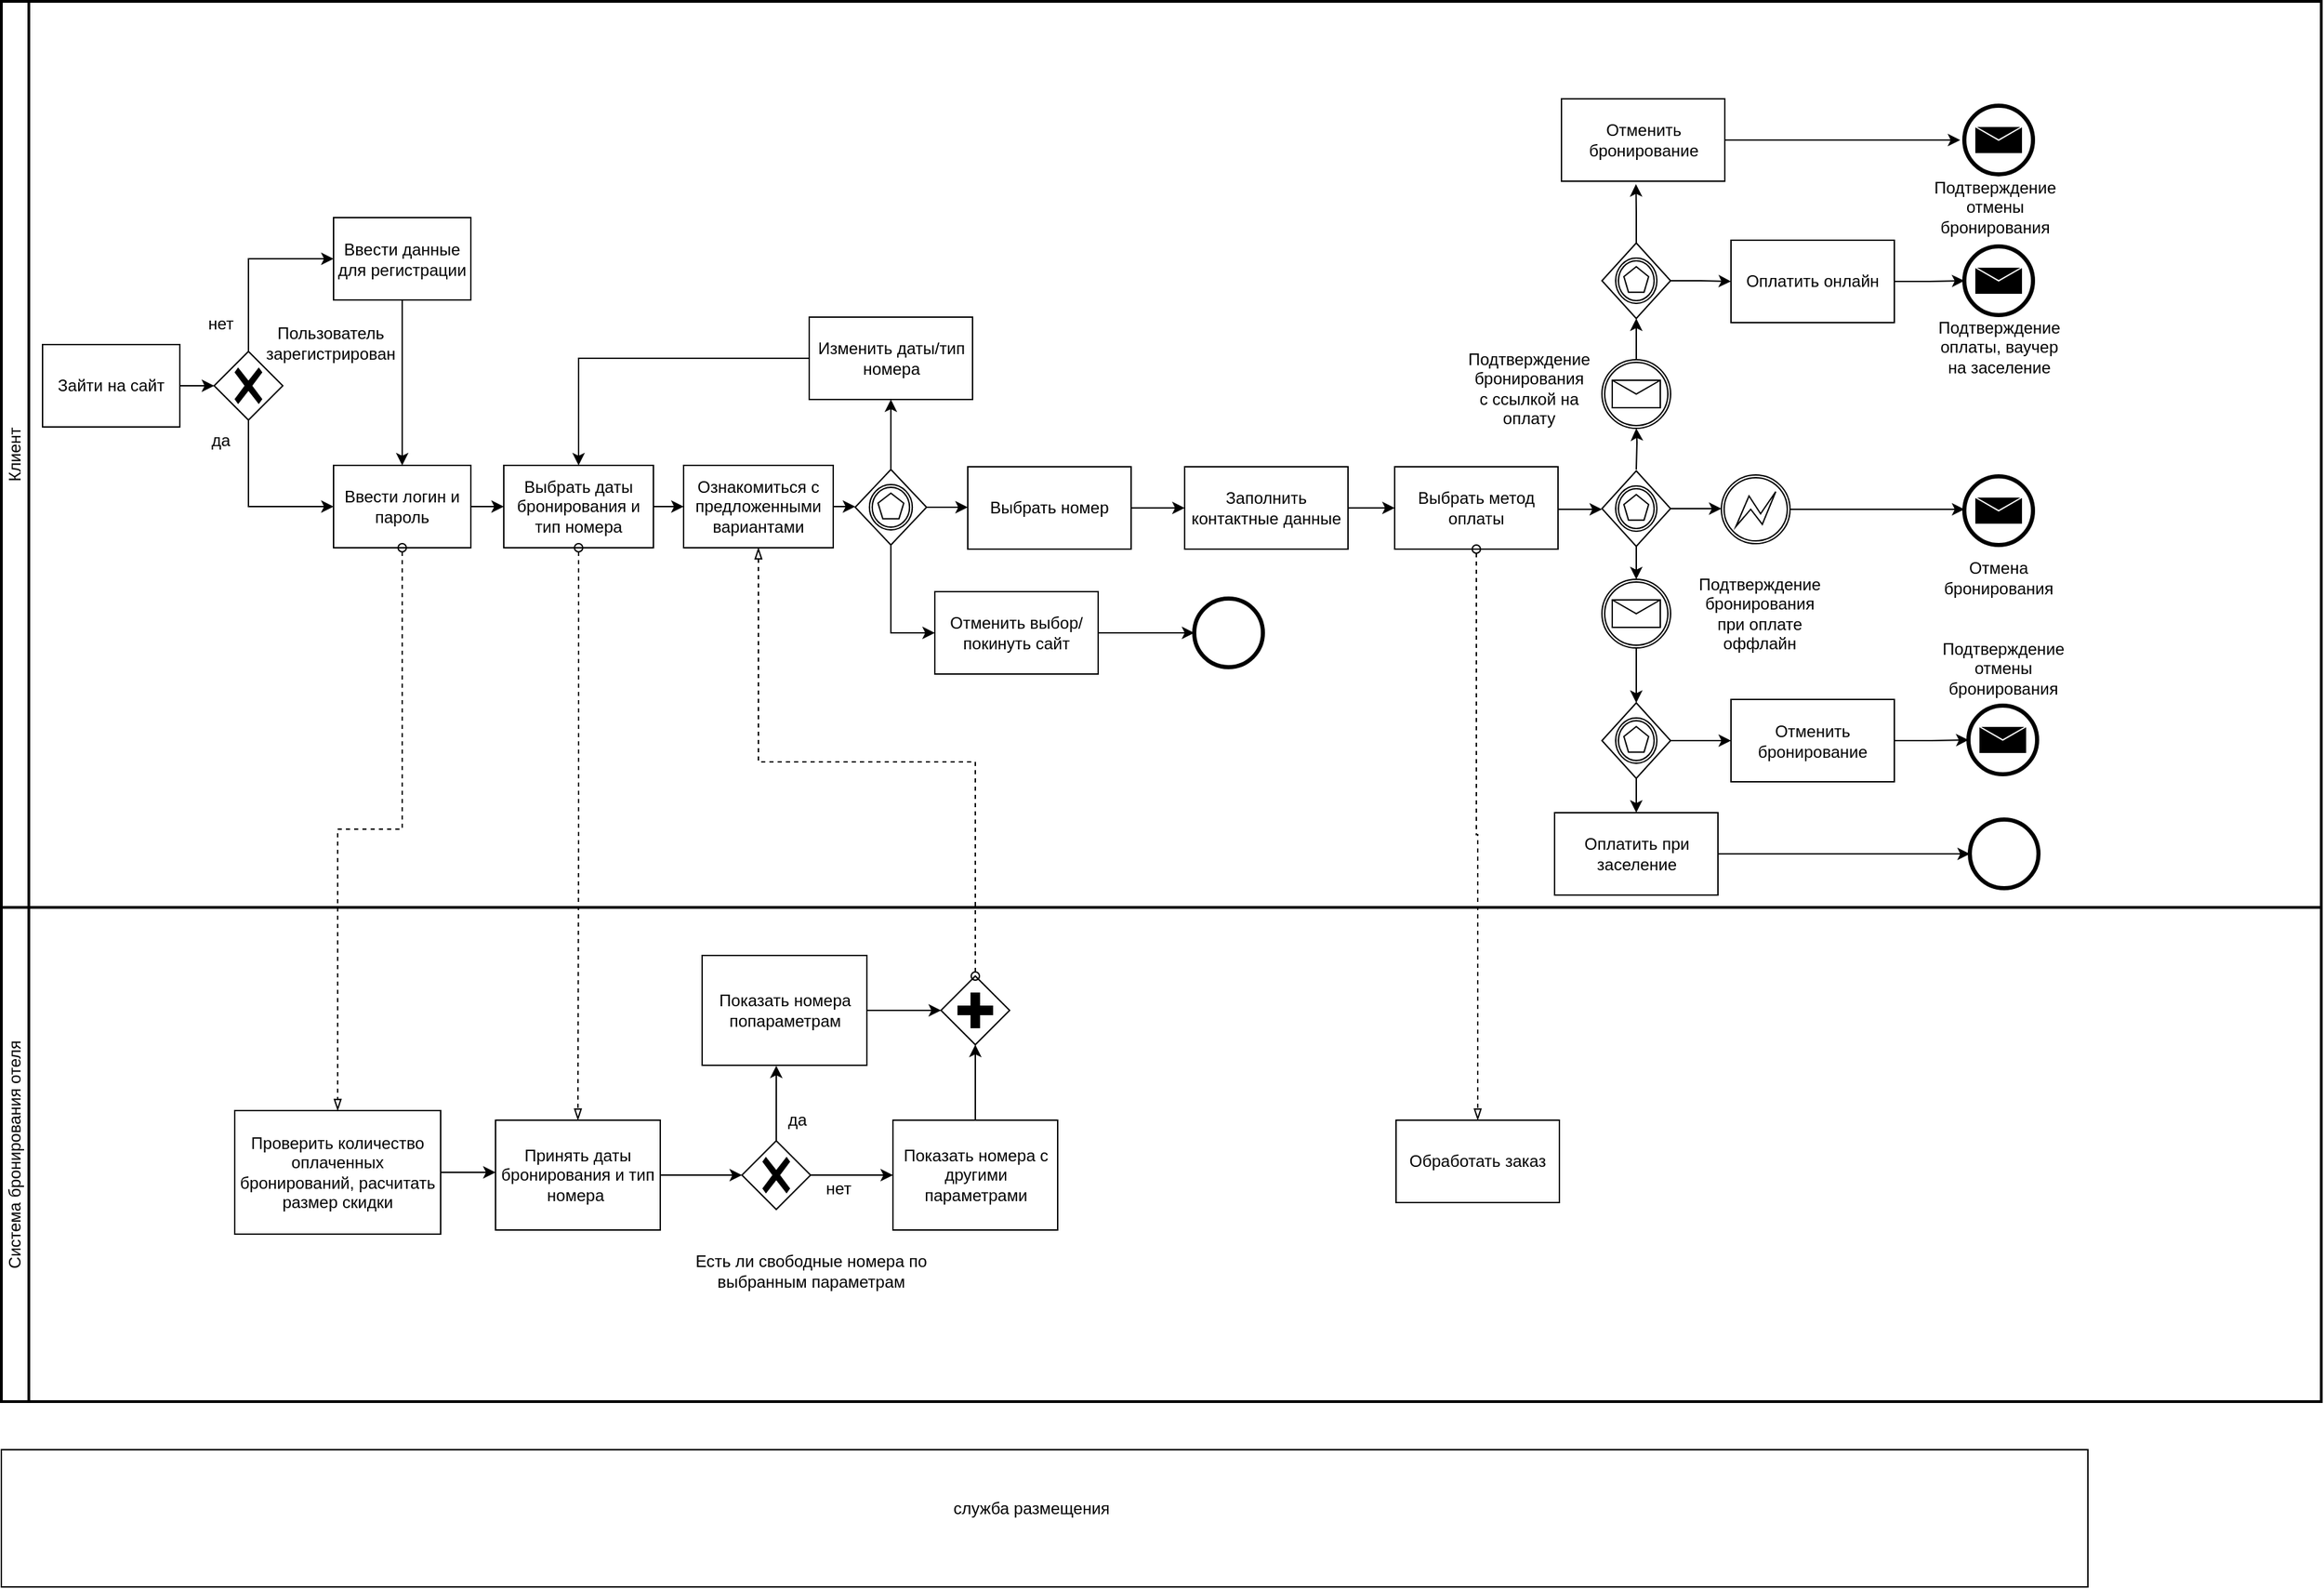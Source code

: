 <mxfile version="26.0.10">
  <diagram name="Страница — 1" id="-8I3Ju_DQWI-anv-8iCS">
    <mxGraphModel dx="2058" dy="1834" grid="1" gridSize="10" guides="1" tooltips="1" connect="1" arrows="1" fold="1" page="1" pageScale="1" pageWidth="827" pageHeight="1169" math="0" shadow="0">
      <root>
        <mxCell id="0" />
        <mxCell id="1" parent="0" />
        <mxCell id="0EsYlZYB2VsYlDsrYex--1" value="Клиент" style="swimlane;html=1;startSize=20;fontStyle=0;collapsible=0;horizontal=0;swimlaneLine=1;swimlaneFillColor=#ffffff;strokeWidth=2;whiteSpace=wrap;movable=1;resizable=1;rotatable=1;deletable=1;editable=1;locked=0;connectable=1;" parent="1" vertex="1">
          <mxGeometry x="-70" y="-75" width="1690" height="660" as="geometry" />
        </mxCell>
        <mxCell id="0EsYlZYB2VsYlDsrYex--4" value="Выбрать даты бронирования и тип номера" style="points=[[0.25,0,0],[0.5,0,0],[0.75,0,0],[1,0.25,0],[1,0.5,0],[1,0.75,0],[0.75,1,0],[0.5,1,0],[0.25,1,0],[0,0.75,0],[0,0.5,0],[0,0.25,0]];shape=mxgraph.bpmn.task2;whiteSpace=wrap;rectStyle=rounded;size=10;html=1;container=1;expand=0;collapsible=0;taskMarker=abstract;" parent="0EsYlZYB2VsYlDsrYex--1" vertex="1">
          <mxGeometry x="366" y="338" width="109" height="60" as="geometry" />
        </mxCell>
        <mxCell id="0EsYlZYB2VsYlDsrYex--5" value="Зайти на сайт" style="points=[[0.25,0,0],[0.5,0,0],[0.75,0,0],[1,0.25,0],[1,0.5,0],[1,0.75,0],[0.75,1,0],[0.5,1,0],[0.25,1,0],[0,0.75,0],[0,0.5,0],[0,0.25,0]];shape=mxgraph.bpmn.task2;whiteSpace=wrap;rectStyle=rounded;size=10;html=1;container=1;expand=0;collapsible=0;taskMarker=abstract;" parent="0EsYlZYB2VsYlDsrYex--1" vertex="1">
          <mxGeometry x="30" y="250" width="100" height="60" as="geometry" />
        </mxCell>
        <mxCell id="0EsYlZYB2VsYlDsrYex--16" style="edgeStyle=orthogonalEdgeStyle;rounded=0;orthogonalLoop=1;jettySize=auto;html=1;exitX=0.5;exitY=1;exitDx=0;exitDy=0;exitPerimeter=0;" parent="0EsYlZYB2VsYlDsrYex--1" source="0EsYlZYB2VsYlDsrYex--12" target="0EsYlZYB2VsYlDsrYex--13" edge="1">
          <mxGeometry relative="1" as="geometry" />
        </mxCell>
        <mxCell id="0EsYlZYB2VsYlDsrYex--12" value="Ввести данные для регистрации" style="points=[[0.25,0,0],[0.5,0,0],[0.75,0,0],[1,0.25,0],[1,0.5,0],[1,0.75,0],[0.75,1,0],[0.5,1,0],[0.25,1,0],[0,0.75,0],[0,0.5,0],[0,0.25,0]];shape=mxgraph.bpmn.task2;whiteSpace=wrap;rectStyle=rounded;size=10;html=1;container=1;expand=0;collapsible=0;taskMarker=abstract;" parent="0EsYlZYB2VsYlDsrYex--1" vertex="1">
          <mxGeometry x="242" y="157.5" width="100" height="60" as="geometry" />
        </mxCell>
        <mxCell id="0EsYlZYB2VsYlDsrYex--13" value="Ввести логин и пароль" style="points=[[0.25,0,0],[0.5,0,0],[0.75,0,0],[1,0.25,0],[1,0.5,0],[1,0.75,0],[0.75,1,0],[0.5,1,0],[0.25,1,0],[0,0.75,0],[0,0.5,0],[0,0.25,0]];shape=mxgraph.bpmn.task2;whiteSpace=wrap;rectStyle=rounded;size=10;html=1;container=1;expand=0;collapsible=0;taskMarker=abstract;" parent="0EsYlZYB2VsYlDsrYex--1" vertex="1">
          <mxGeometry x="242" y="338" width="100" height="60" as="geometry" />
        </mxCell>
        <mxCell id="0EsYlZYB2VsYlDsrYex--10" value="" style="points=[[0.25,0.25,0],[0.5,0,0],[0.75,0.25,0],[1,0.5,0],[0.75,0.75,0],[0.5,1,0],[0.25,0.75,0],[0,0.5,0]];shape=mxgraph.bpmn.gateway2;html=1;verticalLabelPosition=bottom;labelBackgroundColor=#ffffff;verticalAlign=top;align=center;perimeter=rhombusPerimeter;outlineConnect=0;outline=none;symbol=none;gwType=exclusive;" parent="0EsYlZYB2VsYlDsrYex--1" vertex="1">
          <mxGeometry x="155" y="255" width="50" height="50" as="geometry" />
        </mxCell>
        <mxCell id="0EsYlZYB2VsYlDsrYex--14" style="edgeStyle=orthogonalEdgeStyle;rounded=0;orthogonalLoop=1;jettySize=auto;html=1;exitX=0.5;exitY=0;exitDx=0;exitDy=0;exitPerimeter=0;entryX=0;entryY=0.5;entryDx=0;entryDy=0;entryPerimeter=0;" parent="0EsYlZYB2VsYlDsrYex--1" source="0EsYlZYB2VsYlDsrYex--10" target="0EsYlZYB2VsYlDsrYex--12" edge="1">
          <mxGeometry relative="1" as="geometry" />
        </mxCell>
        <mxCell id="0EsYlZYB2VsYlDsrYex--15" style="edgeStyle=orthogonalEdgeStyle;rounded=0;orthogonalLoop=1;jettySize=auto;html=1;exitX=0.5;exitY=1;exitDx=0;exitDy=0;exitPerimeter=0;entryX=0;entryY=0.5;entryDx=0;entryDy=0;entryPerimeter=0;" parent="0EsYlZYB2VsYlDsrYex--1" source="0EsYlZYB2VsYlDsrYex--10" target="0EsYlZYB2VsYlDsrYex--13" edge="1">
          <mxGeometry relative="1" as="geometry" />
        </mxCell>
        <mxCell id="0EsYlZYB2VsYlDsrYex--21" style="edgeStyle=orthogonalEdgeStyle;rounded=0;orthogonalLoop=1;jettySize=auto;html=1;exitX=1;exitY=0.5;exitDx=0;exitDy=0;exitPerimeter=0;entryX=0;entryY=0.5;entryDx=0;entryDy=0;entryPerimeter=0;" parent="0EsYlZYB2VsYlDsrYex--1" source="0EsYlZYB2VsYlDsrYex--5" target="0EsYlZYB2VsYlDsrYex--10" edge="1">
          <mxGeometry relative="1" as="geometry" />
        </mxCell>
        <mxCell id="0EsYlZYB2VsYlDsrYex--18" value="нет" style="text;strokeColor=none;align=center;fillColor=none;html=1;verticalAlign=middle;whiteSpace=wrap;rounded=0;" parent="0EsYlZYB2VsYlDsrYex--1" vertex="1">
          <mxGeometry x="130" y="220" width="60" height="30" as="geometry" />
        </mxCell>
        <mxCell id="0EsYlZYB2VsYlDsrYex--20" value="Пользователь зарегистрирован" style="text;strokeColor=none;align=center;fillColor=none;html=1;verticalAlign=middle;whiteSpace=wrap;rounded=0;" parent="0EsYlZYB2VsYlDsrYex--1" vertex="1">
          <mxGeometry x="210" y="234" width="60" height="30" as="geometry" />
        </mxCell>
        <mxCell id="0EsYlZYB2VsYlDsrYex--19" value="да" style="text;strokeColor=none;align=center;fillColor=none;html=1;verticalAlign=middle;whiteSpace=wrap;rounded=0;" parent="0EsYlZYB2VsYlDsrYex--1" vertex="1">
          <mxGeometry x="130" y="305" width="60" height="30" as="geometry" />
        </mxCell>
        <mxCell id="0EsYlZYB2VsYlDsrYex--26" value="Выбрать номер" style="points=[[0.25,0,0],[0.5,0,0],[0.75,0,0],[1,0.25,0],[1,0.5,0],[1,0.75,0],[0.75,1,0],[0.5,1,0],[0.25,1,0],[0,0.75,0],[0,0.5,0],[0,0.25,0]];shape=mxgraph.bpmn.task2;whiteSpace=wrap;rectStyle=rounded;size=10;html=1;container=1;expand=0;collapsible=0;taskMarker=abstract;" parent="0EsYlZYB2VsYlDsrYex--1" vertex="1">
          <mxGeometry x="704" y="339" width="119" height="60" as="geometry" />
        </mxCell>
        <mxCell id="bJJzOUb5ZiV7AwPKgK84-37" style="edgeStyle=orthogonalEdgeStyle;rounded=0;orthogonalLoop=1;jettySize=auto;html=1;exitX=1;exitY=0.5;exitDx=0;exitDy=0;exitPerimeter=0;" edge="1" parent="0EsYlZYB2VsYlDsrYex--1" source="0EsYlZYB2VsYlDsrYex--27" target="0EsYlZYB2VsYlDsrYex--34">
          <mxGeometry relative="1" as="geometry" />
        </mxCell>
        <mxCell id="0EsYlZYB2VsYlDsrYex--27" value="Заполнить контактные данные" style="points=[[0.25,0,0],[0.5,0,0],[0.75,0,0],[1,0.25,0],[1,0.5,0],[1,0.75,0],[0.75,1,0],[0.5,1,0],[0.25,1,0],[0,0.75,0],[0,0.5,0],[0,0.25,0]];shape=mxgraph.bpmn.task2;whiteSpace=wrap;rectStyle=rounded;size=10;html=1;container=1;expand=0;collapsible=0;taskMarker=abstract;" parent="0EsYlZYB2VsYlDsrYex--1" vertex="1">
          <mxGeometry x="862" y="339" width="119" height="60" as="geometry" />
        </mxCell>
        <mxCell id="bJJzOUb5ZiV7AwPKgK84-1" style="edgeStyle=orthogonalEdgeStyle;rounded=0;orthogonalLoop=1;jettySize=auto;html=1;exitX=0.5;exitY=0;exitDx=0;exitDy=0;exitPerimeter=0;" edge="1" parent="0EsYlZYB2VsYlDsrYex--1" source="0EsYlZYB2VsYlDsrYex--31">
          <mxGeometry relative="1" as="geometry">
            <mxPoint x="1191" y="231" as="targetPoint" />
          </mxGeometry>
        </mxCell>
        <mxCell id="0EsYlZYB2VsYlDsrYex--31" value="" style="points=[[0.145,0.145,0],[0.5,0,0],[0.855,0.145,0],[1,0.5,0],[0.855,0.855,0],[0.5,1,0],[0.145,0.855,0],[0,0.5,0]];shape=mxgraph.bpmn.event;html=1;verticalLabelPosition=bottom;labelBackgroundColor=#ffffff;verticalAlign=top;align=center;perimeter=ellipsePerimeter;outlineConnect=0;aspect=fixed;outline=catching;symbol=message;" parent="0EsYlZYB2VsYlDsrYex--1" vertex="1">
          <mxGeometry x="1166" y="261" width="50" height="50" as="geometry" />
        </mxCell>
        <mxCell id="0EsYlZYB2VsYlDsrYex--33" value="Подтверждение бронирования с ссылкой на оплату" style="text;strokeColor=none;align=center;fillColor=none;html=1;verticalAlign=middle;whiteSpace=wrap;rounded=0;" parent="0EsYlZYB2VsYlDsrYex--1" vertex="1">
          <mxGeometry x="1072.5" y="267" width="80" height="30" as="geometry" />
        </mxCell>
        <mxCell id="0EsYlZYB2VsYlDsrYex--34" value="Выбрать метод оплаты" style="points=[[0.25,0,0],[0.5,0,0],[0.75,0,0],[1,0.25,0],[1,0.5,0],[1,0.75,0],[0.75,1,0],[0.5,1,0],[0.25,1,0],[0,0.75,0],[0,0.5,0],[0,0.25,0]];shape=mxgraph.bpmn.task2;whiteSpace=wrap;rectStyle=rounded;size=10;html=1;container=1;expand=0;collapsible=0;taskMarker=abstract;" parent="0EsYlZYB2VsYlDsrYex--1" vertex="1">
          <mxGeometry x="1015" y="339" width="119" height="60" as="geometry" />
        </mxCell>
        <mxCell id="0EsYlZYB2VsYlDsrYex--39" value="" style="points=[[0.25,0.25,0],[0.5,0,0],[0.75,0.25,0],[1,0.5,0],[0.75,0.75,0],[0.5,1,0],[0.25,0.75,0],[0,0.5,0]];shape=mxgraph.bpmn.gateway2;html=1;verticalLabelPosition=bottom;labelBackgroundColor=#ffffff;verticalAlign=top;align=center;perimeter=rhombusPerimeter;outlineConnect=0;outline=catching;symbol=multiple;" parent="0EsYlZYB2VsYlDsrYex--1" vertex="1">
          <mxGeometry x="1166" y="342" width="50" height="55" as="geometry" />
        </mxCell>
        <mxCell id="0EsYlZYB2VsYlDsrYex--42" style="edgeStyle=orthogonalEdgeStyle;rounded=0;orthogonalLoop=1;jettySize=auto;html=1;" parent="0EsYlZYB2VsYlDsrYex--1" target="0EsYlZYB2VsYlDsrYex--31" edge="1">
          <mxGeometry relative="1" as="geometry">
            <mxPoint x="1191" y="341" as="sourcePoint" />
          </mxGeometry>
        </mxCell>
        <mxCell id="0EsYlZYB2VsYlDsrYex--43" value="Отмена бронирования" style="text;strokeColor=none;align=center;fillColor=none;html=1;verticalAlign=middle;whiteSpace=wrap;rounded=0;" parent="0EsYlZYB2VsYlDsrYex--1" vertex="1">
          <mxGeometry x="1415" y="405" width="80" height="30" as="geometry" />
        </mxCell>
        <mxCell id="bJJzOUb5ZiV7AwPKgK84-16" style="edgeStyle=orthogonalEdgeStyle;rounded=0;orthogonalLoop=1;jettySize=auto;html=1;exitX=0.5;exitY=1;exitDx=0;exitDy=0;exitPerimeter=0;" edge="1" parent="0EsYlZYB2VsYlDsrYex--1" source="0EsYlZYB2VsYlDsrYex--45">
          <mxGeometry relative="1" as="geometry">
            <mxPoint x="1191" y="511" as="targetPoint" />
          </mxGeometry>
        </mxCell>
        <mxCell id="0EsYlZYB2VsYlDsrYex--45" value="" style="points=[[0.145,0.145,0],[0.5,0,0],[0.855,0.145,0],[1,0.5,0],[0.855,0.855,0],[0.5,1,0],[0.145,0.855,0],[0,0.5,0]];shape=mxgraph.bpmn.event;html=1;verticalLabelPosition=bottom;labelBackgroundColor=#ffffff;verticalAlign=top;align=center;perimeter=ellipsePerimeter;outlineConnect=0;aspect=fixed;outline=catching;symbol=message;" parent="0EsYlZYB2VsYlDsrYex--1" vertex="1">
          <mxGeometry x="1166" y="421" width="50" height="50" as="geometry" />
        </mxCell>
        <mxCell id="0EsYlZYB2VsYlDsrYex--46" value="Подтверждение бронирования при оплате оффлайн" style="text;strokeColor=none;align=center;fillColor=none;html=1;verticalAlign=middle;whiteSpace=wrap;rounded=0;" parent="0EsYlZYB2VsYlDsrYex--1" vertex="1">
          <mxGeometry x="1241" y="431" width="80" height="30" as="geometry" />
        </mxCell>
        <mxCell id="bJJzOUb5ZiV7AwPKgK84-41" style="edgeStyle=orthogonalEdgeStyle;rounded=0;orthogonalLoop=1;jettySize=auto;html=1;exitX=1;exitY=0.5;exitDx=0;exitDy=0;exitPerimeter=0;" edge="1" parent="0EsYlZYB2VsYlDsrYex--1" source="0EsYlZYB2VsYlDsrYex--48">
          <mxGeometry relative="1" as="geometry">
            <mxPoint x="1430" y="370" as="targetPoint" />
          </mxGeometry>
        </mxCell>
        <mxCell id="0EsYlZYB2VsYlDsrYex--48" value="" style="points=[[0.145,0.145,0],[0.5,0,0],[0.855,0.145,0],[1,0.5,0],[0.855,0.855,0],[0.5,1,0],[0.145,0.855,0],[0,0.5,0]];shape=mxgraph.bpmn.event;html=1;verticalLabelPosition=bottom;labelBackgroundColor=#ffffff;verticalAlign=top;align=center;perimeter=ellipsePerimeter;outlineConnect=0;aspect=fixed;outline=boundInt;symbol=error;" parent="0EsYlZYB2VsYlDsrYex--1" vertex="1">
          <mxGeometry x="1253" y="345" width="50" height="50" as="geometry" />
        </mxCell>
        <mxCell id="bJJzOUb5ZiV7AwPKgK84-5" style="edgeStyle=orthogonalEdgeStyle;rounded=0;orthogonalLoop=1;jettySize=auto;html=1;exitX=1;exitY=0.5;exitDx=0;exitDy=0;exitPerimeter=0;entryX=0;entryY=0.5;entryDx=0;entryDy=0;entryPerimeter=0;" edge="1" parent="0EsYlZYB2VsYlDsrYex--1" source="0EsYlZYB2VsYlDsrYex--57" target="bJJzOUb5ZiV7AwPKgK84-3">
          <mxGeometry relative="1" as="geometry">
            <mxPoint x="1261.0" y="211" as="targetPoint" />
          </mxGeometry>
        </mxCell>
        <mxCell id="0EsYlZYB2VsYlDsrYex--57" value="" style="points=[[0.25,0.25,0],[0.5,0,0],[0.75,0.25,0],[1,0.5,0],[0.75,0.75,0],[0.5,1,0],[0.25,0.75,0],[0,0.5,0]];shape=mxgraph.bpmn.gateway2;html=1;verticalLabelPosition=bottom;labelBackgroundColor=#ffffff;verticalAlign=top;align=center;perimeter=rhombusPerimeter;outlineConnect=0;outline=catching;symbol=multiple;" parent="0EsYlZYB2VsYlDsrYex--1" vertex="1">
          <mxGeometry x="1166" y="176" width="50" height="55" as="geometry" />
        </mxCell>
        <mxCell id="bJJzOUb5ZiV7AwPKgK84-3" value="Оплатить онлайн" style="points=[[0.25,0,0],[0.5,0,0],[0.75,0,0],[1,0.25,0],[1,0.5,0],[1,0.75,0],[0.75,1,0],[0.5,1,0],[0.25,1,0],[0,0.75,0],[0,0.5,0],[0,0.25,0]];shape=mxgraph.bpmn.task2;whiteSpace=wrap;rectStyle=rounded;size=10;html=1;container=1;expand=0;collapsible=0;taskMarker=abstract;" vertex="1" parent="0EsYlZYB2VsYlDsrYex--1">
          <mxGeometry x="1260" y="174" width="119" height="60" as="geometry" />
        </mxCell>
        <mxCell id="bJJzOUb5ZiV7AwPKgK84-2" value="Отменить бронирование" style="points=[[0.25,0,0],[0.5,0,0],[0.75,0,0],[1,0.25,0],[1,0.5,0],[1,0.75,0],[0.75,1,0],[0.5,1,0],[0.25,1,0],[0,0.75,0],[0,0.5,0],[0,0.25,0]];shape=mxgraph.bpmn.task2;whiteSpace=wrap;rectStyle=rounded;size=10;html=1;container=1;expand=0;collapsible=0;taskMarker=abstract;" vertex="1" parent="0EsYlZYB2VsYlDsrYex--1">
          <mxGeometry x="1136.5" y="71" width="119" height="60" as="geometry" />
        </mxCell>
        <mxCell id="bJJzOUb5ZiV7AwPKgK84-4" style="edgeStyle=orthogonalEdgeStyle;rounded=0;orthogonalLoop=1;jettySize=auto;html=1;exitX=0.5;exitY=0;exitDx=0;exitDy=0;exitPerimeter=0;entryX=0.456;entryY=1.036;entryDx=0;entryDy=0;entryPerimeter=0;" edge="1" parent="0EsYlZYB2VsYlDsrYex--1" source="0EsYlZYB2VsYlDsrYex--57" target="bJJzOUb5ZiV7AwPKgK84-2">
          <mxGeometry relative="1" as="geometry" />
        </mxCell>
        <mxCell id="bJJzOUb5ZiV7AwPKgK84-9" style="edgeStyle=orthogonalEdgeStyle;rounded=0;orthogonalLoop=1;jettySize=auto;html=1;exitX=1;exitY=0.5;exitDx=0;exitDy=0;exitPerimeter=0;entryX=0;entryY=0.5;entryDx=0;entryDy=0;entryPerimeter=0;" edge="1" parent="0EsYlZYB2VsYlDsrYex--1" source="bJJzOUb5ZiV7AwPKgK84-2">
          <mxGeometry relative="1" as="geometry">
            <mxPoint x="1427" y="101" as="targetPoint" />
          </mxGeometry>
        </mxCell>
        <mxCell id="bJJzOUb5ZiV7AwPKgK84-10" style="edgeStyle=orthogonalEdgeStyle;rounded=0;orthogonalLoop=1;jettySize=auto;html=1;exitX=0.5;exitY=1;exitDx=0;exitDy=0;exitPerimeter=0;entryX=0.5;entryY=0;entryDx=0;entryDy=0;entryPerimeter=0;" edge="1" parent="0EsYlZYB2VsYlDsrYex--1" source="0EsYlZYB2VsYlDsrYex--39" target="0EsYlZYB2VsYlDsrYex--45">
          <mxGeometry relative="1" as="geometry" />
        </mxCell>
        <mxCell id="bJJzOUb5ZiV7AwPKgK84-11" value="Отменить бронирование" style="points=[[0.25,0,0],[0.5,0,0],[0.75,0,0],[1,0.25,0],[1,0.5,0],[1,0.75,0],[0.75,1,0],[0.5,1,0],[0.25,1,0],[0,0.75,0],[0,0.5,0],[0,0.25,0]];shape=mxgraph.bpmn.task2;whiteSpace=wrap;rectStyle=rounded;size=10;html=1;container=1;expand=0;collapsible=0;taskMarker=abstract;" vertex="1" parent="0EsYlZYB2VsYlDsrYex--1">
          <mxGeometry x="1260" y="508.5" width="119" height="60" as="geometry" />
        </mxCell>
        <mxCell id="bJJzOUb5ZiV7AwPKgK84-13" style="edgeStyle=orthogonalEdgeStyle;rounded=0;orthogonalLoop=1;jettySize=auto;html=1;exitX=1;exitY=0.5;exitDx=0;exitDy=0;exitPerimeter=0;entryX=0;entryY=0.5;entryDx=0;entryDy=0;entryPerimeter=0;" edge="1" parent="0EsYlZYB2VsYlDsrYex--1" source="bJJzOUb5ZiV7AwPKgK84-11" target="bJJzOUb5ZiV7AwPKgK84-79">
          <mxGeometry relative="1" as="geometry">
            <mxPoint x="1427" y="538.5" as="targetPoint" />
          </mxGeometry>
        </mxCell>
        <mxCell id="bJJzOUb5ZiV7AwPKgK84-17" style="edgeStyle=orthogonalEdgeStyle;rounded=0;orthogonalLoop=1;jettySize=auto;html=1;exitX=1;exitY=0.5;exitDx=0;exitDy=0;exitPerimeter=0;entryX=0;entryY=0.5;entryDx=0;entryDy=0;entryPerimeter=0;" edge="1" parent="0EsYlZYB2VsYlDsrYex--1" source="bJJzOUb5ZiV7AwPKgK84-15" target="bJJzOUb5ZiV7AwPKgK84-11">
          <mxGeometry relative="1" as="geometry">
            <mxPoint x="1241" y="538.8" as="targetPoint" />
          </mxGeometry>
        </mxCell>
        <mxCell id="bJJzOUb5ZiV7AwPKgK84-15" value="" style="points=[[0.25,0.25,0],[0.5,0,0],[0.75,0.25,0],[1,0.5,0],[0.75,0.75,0],[0.5,1,0],[0.25,0.75,0],[0,0.5,0]];shape=mxgraph.bpmn.gateway2;html=1;verticalLabelPosition=bottom;labelBackgroundColor=#ffffff;verticalAlign=top;align=center;perimeter=rhombusPerimeter;outlineConnect=0;outline=catching;symbol=multiple;" vertex="1" parent="0EsYlZYB2VsYlDsrYex--1">
          <mxGeometry x="1166" y="511" width="50" height="55" as="geometry" />
        </mxCell>
        <mxCell id="bJJzOUb5ZiV7AwPKgK84-21" style="edgeStyle=orthogonalEdgeStyle;rounded=0;orthogonalLoop=1;jettySize=auto;html=1;exitX=1;exitY=0.5;exitDx=0;exitDy=0;exitPerimeter=0;entryX=0;entryY=0.5;entryDx=0;entryDy=0;entryPerimeter=0;" edge="1" parent="0EsYlZYB2VsYlDsrYex--1" source="bJJzOUb5ZiV7AwPKgK84-18" target="bJJzOUb5ZiV7AwPKgK84-83">
          <mxGeometry relative="1" as="geometry">
            <mxPoint x="1433" y="625" as="targetPoint" />
          </mxGeometry>
        </mxCell>
        <mxCell id="bJJzOUb5ZiV7AwPKgK84-18" value="Оплатить при заселение" style="points=[[0.25,0,0],[0.5,0,0],[0.75,0,0],[1,0.25,0],[1,0.5,0],[1,0.75,0],[0.75,1,0],[0.5,1,0],[0.25,1,0],[0,0.75,0],[0,0.5,0],[0,0.25,0]];shape=mxgraph.bpmn.task2;whiteSpace=wrap;rectStyle=rounded;size=10;html=1;container=1;expand=0;collapsible=0;taskMarker=abstract;" vertex="1" parent="0EsYlZYB2VsYlDsrYex--1">
          <mxGeometry x="1131.5" y="591" width="119" height="60" as="geometry" />
        </mxCell>
        <mxCell id="bJJzOUb5ZiV7AwPKgK84-20" style="edgeStyle=orthogonalEdgeStyle;rounded=0;orthogonalLoop=1;jettySize=auto;html=1;exitX=0.5;exitY=1;exitDx=0;exitDy=0;exitPerimeter=0;entryX=0.5;entryY=0;entryDx=0;entryDy=0;entryPerimeter=0;" edge="1" parent="0EsYlZYB2VsYlDsrYex--1" source="bJJzOUb5ZiV7AwPKgK84-15" target="bJJzOUb5ZiV7AwPKgK84-18">
          <mxGeometry relative="1" as="geometry" />
        </mxCell>
        <mxCell id="bJJzOUb5ZiV7AwPKgK84-52" style="edgeStyle=orthogonalEdgeStyle;rounded=0;orthogonalLoop=1;jettySize=auto;html=1;exitX=1;exitY=0.5;exitDx=0;exitDy=0;exitPerimeter=0;entryX=0;entryY=0.5;entryDx=0;entryDy=0;entryPerimeter=0;" edge="1" parent="0EsYlZYB2VsYlDsrYex--1" source="bJJzOUb5ZiV7AwPKgK84-23" target="0EsYlZYB2VsYlDsrYex--26">
          <mxGeometry relative="1" as="geometry">
            <mxPoint x="700" y="369.667" as="targetPoint" />
          </mxGeometry>
        </mxCell>
        <mxCell id="bJJzOUb5ZiV7AwPKgK84-23" value="" style="points=[[0.25,0.25,0],[0.5,0,0],[0.75,0.25,0],[1,0.5,0],[0.75,0.75,0],[0.5,1,0],[0.25,0.75,0],[0,0.5,0]];shape=mxgraph.bpmn.gateway2;html=1;verticalLabelPosition=bottom;labelBackgroundColor=#ffffff;verticalAlign=top;align=center;perimeter=rhombusPerimeter;outlineConnect=0;outline=catching;symbol=multiple;" vertex="1" parent="0EsYlZYB2VsYlDsrYex--1">
          <mxGeometry x="622" y="341" width="52" height="55" as="geometry" />
        </mxCell>
        <mxCell id="bJJzOUb5ZiV7AwPKgK84-27" value="Изменить даты/тип номера" style="points=[[0.25,0,0],[0.5,0,0],[0.75,0,0],[1,0.25,0],[1,0.5,0],[1,0.75,0],[0.75,1,0],[0.5,1,0],[0.25,1,0],[0,0.75,0],[0,0.5,0],[0,0.25,0]];shape=mxgraph.bpmn.task2;whiteSpace=wrap;rectStyle=rounded;size=10;html=1;container=1;expand=0;collapsible=0;taskMarker=abstract;" vertex="1" parent="0EsYlZYB2VsYlDsrYex--1">
          <mxGeometry x="588.5" y="230" width="119" height="60" as="geometry" />
        </mxCell>
        <mxCell id="bJJzOUb5ZiV7AwPKgK84-28" style="edgeStyle=orthogonalEdgeStyle;rounded=0;orthogonalLoop=1;jettySize=auto;html=1;exitX=0.5;exitY=0;exitDx=0;exitDy=0;exitPerimeter=0;entryX=0.5;entryY=1;entryDx=0;entryDy=0;entryPerimeter=0;" edge="1" parent="0EsYlZYB2VsYlDsrYex--1" source="bJJzOUb5ZiV7AwPKgK84-23" target="bJJzOUb5ZiV7AwPKgK84-27">
          <mxGeometry relative="1" as="geometry" />
        </mxCell>
        <mxCell id="bJJzOUb5ZiV7AwPKgK84-29" style="edgeStyle=orthogonalEdgeStyle;rounded=0;orthogonalLoop=1;jettySize=auto;html=1;exitX=0;exitY=0.5;exitDx=0;exitDy=0;exitPerimeter=0;entryX=0.5;entryY=0;entryDx=0;entryDy=0;entryPerimeter=0;" edge="1" parent="0EsYlZYB2VsYlDsrYex--1" source="bJJzOUb5ZiV7AwPKgK84-27" target="0EsYlZYB2VsYlDsrYex--4">
          <mxGeometry relative="1" as="geometry" />
        </mxCell>
        <mxCell id="bJJzOUb5ZiV7AwPKgK84-30" value="Отменить выбор/покинуть сайт" style="points=[[0.25,0,0],[0.5,0,0],[0.75,0,0],[1,0.25,0],[1,0.5,0],[1,0.75,0],[0.75,1,0],[0.5,1,0],[0.25,1,0],[0,0.75,0],[0,0.5,0],[0,0.25,0]];shape=mxgraph.bpmn.task2;whiteSpace=wrap;rectStyle=rounded;size=10;html=1;container=1;expand=0;collapsible=0;taskMarker=abstract;" vertex="1" parent="0EsYlZYB2VsYlDsrYex--1">
          <mxGeometry x="680" y="430" width="119" height="60" as="geometry" />
        </mxCell>
        <mxCell id="bJJzOUb5ZiV7AwPKgK84-32" style="edgeStyle=orthogonalEdgeStyle;rounded=0;orthogonalLoop=1;jettySize=auto;html=1;exitX=0.5;exitY=1;exitDx=0;exitDy=0;exitPerimeter=0;entryX=0;entryY=0.5;entryDx=0;entryDy=0;entryPerimeter=0;" edge="1" parent="0EsYlZYB2VsYlDsrYex--1" source="bJJzOUb5ZiV7AwPKgK84-23" target="bJJzOUb5ZiV7AwPKgK84-30">
          <mxGeometry relative="1" as="geometry" />
        </mxCell>
        <mxCell id="bJJzOUb5ZiV7AwPKgK84-33" value="" style="points=[[0.145,0.145,0],[0.5,0,0],[0.855,0.145,0],[1,0.5,0],[0.855,0.855,0],[0.5,1,0],[0.145,0.855,0],[0,0.5,0]];shape=mxgraph.bpmn.event;html=1;verticalLabelPosition=bottom;labelBackgroundColor=#ffffff;verticalAlign=top;align=center;perimeter=ellipsePerimeter;outlineConnect=0;aspect=fixed;outline=end;symbol=terminate2;" vertex="1" parent="0EsYlZYB2VsYlDsrYex--1">
          <mxGeometry x="869" y="435" width="50" height="50" as="geometry" />
        </mxCell>
        <mxCell id="bJJzOUb5ZiV7AwPKgK84-34" style="edgeStyle=orthogonalEdgeStyle;rounded=0;orthogonalLoop=1;jettySize=auto;html=1;exitX=1;exitY=0.5;exitDx=0;exitDy=0;exitPerimeter=0;entryX=0;entryY=0.5;entryDx=0;entryDy=0;entryPerimeter=0;" edge="1" parent="0EsYlZYB2VsYlDsrYex--1" source="bJJzOUb5ZiV7AwPKgK84-30" target="bJJzOUb5ZiV7AwPKgK84-33">
          <mxGeometry relative="1" as="geometry" />
        </mxCell>
        <mxCell id="bJJzOUb5ZiV7AwPKgK84-38" style="edgeStyle=orthogonalEdgeStyle;rounded=0;orthogonalLoop=1;jettySize=auto;html=1;exitX=1;exitY=0.517;exitDx=0;exitDy=0;exitPerimeter=0;entryX=0;entryY=0.5;entryDx=0;entryDy=0;entryPerimeter=0;" edge="1" parent="0EsYlZYB2VsYlDsrYex--1" source="0EsYlZYB2VsYlDsrYex--34" target="0EsYlZYB2VsYlDsrYex--39">
          <mxGeometry relative="1" as="geometry">
            <mxPoint x="1125" y="371" as="sourcePoint" />
          </mxGeometry>
        </mxCell>
        <mxCell id="bJJzOUb5ZiV7AwPKgK84-39" style="edgeStyle=orthogonalEdgeStyle;rounded=0;orthogonalLoop=1;jettySize=auto;html=1;exitX=1;exitY=0.5;exitDx=0;exitDy=0;exitPerimeter=0;entryX=0;entryY=0.5;entryDx=0;entryDy=0;entryPerimeter=0;" edge="1" parent="0EsYlZYB2VsYlDsrYex--1" source="0EsYlZYB2VsYlDsrYex--39" target="0EsYlZYB2VsYlDsrYex--48">
          <mxGeometry relative="1" as="geometry" />
        </mxCell>
        <mxCell id="bJJzOUb5ZiV7AwPKgK84-51" style="edgeStyle=orthogonalEdgeStyle;rounded=0;orthogonalLoop=1;jettySize=auto;html=1;exitX=1;exitY=0.5;exitDx=0;exitDy=0;exitPerimeter=0;entryX=0;entryY=0.5;entryDx=0;entryDy=0;entryPerimeter=0;" edge="1" parent="0EsYlZYB2VsYlDsrYex--1" source="0EsYlZYB2VsYlDsrYex--26" target="0EsYlZYB2VsYlDsrYex--27">
          <mxGeometry relative="1" as="geometry">
            <mxPoint x="823" y="368" as="sourcePoint" />
            <mxPoint x="862" y="369" as="targetPoint" />
          </mxGeometry>
        </mxCell>
        <mxCell id="bJJzOUb5ZiV7AwPKgK84-53" value="Ознакомиться с предложенными вариантами" style="points=[[0.25,0,0],[0.5,0,0],[0.75,0,0],[1,0.25,0],[1,0.5,0],[1,0.75,0],[0.75,1,0],[0.5,1,0],[0.25,1,0],[0,0.75,0],[0,0.5,0],[0,0.25,0]];shape=mxgraph.bpmn.task2;whiteSpace=wrap;rectStyle=rounded;size=10;html=1;container=1;expand=0;collapsible=0;taskMarker=abstract;" vertex="1" parent="0EsYlZYB2VsYlDsrYex--1">
          <mxGeometry x="497" y="338" width="109" height="60" as="geometry" />
        </mxCell>
        <mxCell id="bJJzOUb5ZiV7AwPKgK84-55" style="edgeStyle=orthogonalEdgeStyle;rounded=0;orthogonalLoop=1;jettySize=auto;html=1;exitX=1;exitY=0.5;exitDx=0;exitDy=0;exitPerimeter=0;entryX=0;entryY=0.5;entryDx=0;entryDy=0;entryPerimeter=0;" edge="1" parent="0EsYlZYB2VsYlDsrYex--1" source="bJJzOUb5ZiV7AwPKgK84-53" target="bJJzOUb5ZiV7AwPKgK84-23">
          <mxGeometry relative="1" as="geometry" />
        </mxCell>
        <mxCell id="bJJzOUb5ZiV7AwPKgK84-56" style="edgeStyle=orthogonalEdgeStyle;rounded=0;orthogonalLoop=1;jettySize=auto;html=1;exitX=1;exitY=0.5;exitDx=0;exitDy=0;exitPerimeter=0;entryX=0;entryY=0.5;entryDx=0;entryDy=0;entryPerimeter=0;" edge="1" parent="0EsYlZYB2VsYlDsrYex--1" source="0EsYlZYB2VsYlDsrYex--4" target="bJJzOUb5ZiV7AwPKgK84-53">
          <mxGeometry relative="1" as="geometry" />
        </mxCell>
        <mxCell id="bJJzOUb5ZiV7AwPKgK84-57" style="edgeStyle=orthogonalEdgeStyle;rounded=0;orthogonalLoop=1;jettySize=auto;html=1;exitX=1;exitY=0.5;exitDx=0;exitDy=0;exitPerimeter=0;entryX=0;entryY=0.5;entryDx=0;entryDy=0;entryPerimeter=0;" edge="1" parent="0EsYlZYB2VsYlDsrYex--1" source="0EsYlZYB2VsYlDsrYex--13" target="0EsYlZYB2VsYlDsrYex--4">
          <mxGeometry relative="1" as="geometry" />
        </mxCell>
        <mxCell id="bJJzOUb5ZiV7AwPKgK84-73" value="" style="points=[[0.145,0.145,0],[0.5,0,0],[0.855,0.145,0],[1,0.5,0],[0.855,0.855,0],[0.5,1,0],[0.145,0.855,0],[0,0.5,0]];shape=mxgraph.bpmn.event;html=1;verticalLabelPosition=bottom;labelBackgroundColor=#ffffff;verticalAlign=top;align=center;perimeter=ellipsePerimeter;outlineConnect=0;aspect=fixed;outline=end;symbol=message;" vertex="1" parent="0EsYlZYB2VsYlDsrYex--1">
          <mxGeometry x="1430" y="178.5" width="50" height="50" as="geometry" />
        </mxCell>
        <mxCell id="bJJzOUb5ZiV7AwPKgK84-74" style="edgeStyle=orthogonalEdgeStyle;rounded=0;orthogonalLoop=1;jettySize=auto;html=1;exitX=1;exitY=0.5;exitDx=0;exitDy=0;exitPerimeter=0;entryX=0;entryY=0.5;entryDx=0;entryDy=0;entryPerimeter=0;" edge="1" parent="0EsYlZYB2VsYlDsrYex--1" source="bJJzOUb5ZiV7AwPKgK84-3" target="bJJzOUb5ZiV7AwPKgK84-73">
          <mxGeometry relative="1" as="geometry" />
        </mxCell>
        <mxCell id="bJJzOUb5ZiV7AwPKgK84-75" value="" style="points=[[0.145,0.145,0],[0.5,0,0],[0.855,0.145,0],[1,0.5,0],[0.855,0.855,0],[0.5,1,0],[0.145,0.855,0],[0,0.5,0]];shape=mxgraph.bpmn.event;html=1;verticalLabelPosition=bottom;labelBackgroundColor=#ffffff;verticalAlign=top;align=center;perimeter=ellipsePerimeter;outlineConnect=0;aspect=fixed;outline=end;symbol=message;" vertex="1" parent="0EsYlZYB2VsYlDsrYex--1">
          <mxGeometry x="1430" y="346" width="50" height="50" as="geometry" />
        </mxCell>
        <mxCell id="bJJzOUb5ZiV7AwPKgK84-76" value="Подтверждение оплаты, ваучер на заселение" style="text;strokeColor=none;align=center;fillColor=none;html=1;verticalAlign=middle;whiteSpace=wrap;rounded=0;" vertex="1" parent="0EsYlZYB2VsYlDsrYex--1">
          <mxGeometry x="1407.5" y="237" width="95" height="30" as="geometry" />
        </mxCell>
        <mxCell id="bJJzOUb5ZiV7AwPKgK84-77" value="" style="points=[[0.145,0.145,0],[0.5,0,0],[0.855,0.145,0],[1,0.5,0],[0.855,0.855,0],[0.5,1,0],[0.145,0.855,0],[0,0.5,0]];shape=mxgraph.bpmn.event;html=1;verticalLabelPosition=bottom;labelBackgroundColor=#ffffff;verticalAlign=top;align=center;perimeter=ellipsePerimeter;outlineConnect=0;aspect=fixed;outline=end;symbol=message;" vertex="1" parent="0EsYlZYB2VsYlDsrYex--1">
          <mxGeometry x="1430" y="76" width="50" height="50" as="geometry" />
        </mxCell>
        <mxCell id="bJJzOUb5ZiV7AwPKgK84-78" value="Подтверждение отмены бронирования" style="text;strokeColor=none;align=center;fillColor=none;html=1;verticalAlign=middle;whiteSpace=wrap;rounded=0;" vertex="1" parent="0EsYlZYB2VsYlDsrYex--1">
          <mxGeometry x="1404.5" y="135" width="95" height="30" as="geometry" />
        </mxCell>
        <mxCell id="bJJzOUb5ZiV7AwPKgK84-79" value="" style="points=[[0.145,0.145,0],[0.5,0,0],[0.855,0.145,0],[1,0.5,0],[0.855,0.855,0],[0.5,1,0],[0.145,0.855,0],[0,0.5,0]];shape=mxgraph.bpmn.event;html=1;verticalLabelPosition=bottom;labelBackgroundColor=#ffffff;verticalAlign=top;align=center;perimeter=ellipsePerimeter;outlineConnect=0;aspect=fixed;outline=end;symbol=message;" vertex="1" parent="0EsYlZYB2VsYlDsrYex--1">
          <mxGeometry x="1433" y="513" width="50" height="50" as="geometry" />
        </mxCell>
        <mxCell id="bJJzOUb5ZiV7AwPKgK84-80" value="Подтверждение отмены бронирования" style="text;strokeColor=none;align=center;fillColor=none;html=1;verticalAlign=middle;whiteSpace=wrap;rounded=0;" vertex="1" parent="0EsYlZYB2VsYlDsrYex--1">
          <mxGeometry x="1410.5" y="471" width="95" height="30" as="geometry" />
        </mxCell>
        <mxCell id="bJJzOUb5ZiV7AwPKgK84-83" value="" style="points=[[0.145,0.145,0],[0.5,0,0],[0.855,0.145,0],[1,0.5,0],[0.855,0.855,0],[0.5,1,0],[0.145,0.855,0],[0,0.5,0]];shape=mxgraph.bpmn.event;html=1;verticalLabelPosition=bottom;labelBackgroundColor=#ffffff;verticalAlign=top;align=center;perimeter=ellipsePerimeter;outlineConnect=0;aspect=fixed;outline=end;symbol=terminate2;" vertex="1" parent="0EsYlZYB2VsYlDsrYex--1">
          <mxGeometry x="1434" y="596" width="50" height="50" as="geometry" />
        </mxCell>
        <mxCell id="0EsYlZYB2VsYlDsrYex--3" value="Служба размещения" style="swimlane;html=1;startSize=20;fontStyle=0;collapsible=0;horizontal=1;swimlaneLine=0;fillColor=none;whiteSpace=wrap;" parent="1" vertex="1">
          <mxGeometry x="10" y="860" width="810" height="35" as="geometry" />
        </mxCell>
        <mxCell id="0EsYlZYB2VsYlDsrYex--7" value="Система бронирования отеля" style="swimlane;html=1;startSize=20;fontStyle=0;collapsible=0;horizontal=0;swimlaneLine=1;swimlaneFillColor=#ffffff;strokeWidth=2;whiteSpace=wrap;" parent="1" vertex="1">
          <mxGeometry x="-70" y="585" width="1690" height="360" as="geometry" />
        </mxCell>
        <mxCell id="0EsYlZYB2VsYlDsrYex--8" value="Показать номера попараметрам" style="points=[[0.25,0,0],[0.5,0,0],[0.75,0,0],[1,0.25,0],[1,0.5,0],[1,0.75,0],[0.75,1,0],[0.5,1,0],[0.25,1,0],[0,0.75,0],[0,0.5,0],[0,0.25,0]];shape=mxgraph.bpmn.task2;whiteSpace=wrap;rectStyle=rounded;size=10;html=1;container=1;expand=0;collapsible=0;taskMarker=abstract;" parent="0EsYlZYB2VsYlDsrYex--7" vertex="1">
          <mxGeometry x="510.5" y="35" width="120" height="80" as="geometry" />
        </mxCell>
        <mxCell id="0EsYlZYB2VsYlDsrYex--9" value="Принять даты бронирования и тип номера&amp;nbsp;" style="points=[[0.25,0,0],[0.5,0,0],[0.75,0,0],[1,0.25,0],[1,0.5,0],[1,0.75,0],[0.75,1,0],[0.5,1,0],[0.25,1,0],[0,0.75,0],[0,0.5,0],[0,0.25,0]];shape=mxgraph.bpmn.task2;whiteSpace=wrap;rectStyle=rounded;size=10;html=1;container=1;expand=0;collapsible=0;taskMarker=abstract;" parent="0EsYlZYB2VsYlDsrYex--7" vertex="1">
          <mxGeometry x="360" y="155" width="120" height="80" as="geometry" />
        </mxCell>
        <mxCell id="bJJzOUb5ZiV7AwPKgK84-48" style="edgeStyle=orthogonalEdgeStyle;rounded=0;orthogonalLoop=1;jettySize=auto;html=1;exitX=1;exitY=0.5;exitDx=0;exitDy=0;exitPerimeter=0;entryX=0;entryY=0.5;entryDx=0;entryDy=0;entryPerimeter=0;" edge="1" parent="0EsYlZYB2VsYlDsrYex--7" source="bJJzOUb5ZiV7AwPKgK84-42" target="bJJzOUb5ZiV7AwPKgK84-46">
          <mxGeometry relative="1" as="geometry">
            <mxPoint x="819.5" y="196.667" as="targetPoint" />
          </mxGeometry>
        </mxCell>
        <mxCell id="bJJzOUb5ZiV7AwPKgK84-42" value="" style="points=[[0.25,0.25,0],[0.5,0,0],[0.75,0.25,0],[1,0.5,0],[0.75,0.75,0],[0.5,1,0],[0.25,0.75,0],[0,0.5,0]];shape=mxgraph.bpmn.gateway2;html=1;verticalLabelPosition=bottom;labelBackgroundColor=#ffffff;verticalAlign=top;align=center;perimeter=rhombusPerimeter;outlineConnect=0;outline=none;symbol=none;gwType=exclusive;" vertex="1" parent="0EsYlZYB2VsYlDsrYex--7">
          <mxGeometry x="539.5" y="170" width="50" height="50" as="geometry" />
        </mxCell>
        <mxCell id="bJJzOUb5ZiV7AwPKgK84-44" style="edgeStyle=orthogonalEdgeStyle;rounded=0;orthogonalLoop=1;jettySize=auto;html=1;exitX=1;exitY=0.5;exitDx=0;exitDy=0;exitPerimeter=0;entryX=0;entryY=0.5;entryDx=0;entryDy=0;entryPerimeter=0;" edge="1" parent="0EsYlZYB2VsYlDsrYex--7" source="0EsYlZYB2VsYlDsrYex--9" target="bJJzOUb5ZiV7AwPKgK84-42">
          <mxGeometry relative="1" as="geometry" />
        </mxCell>
        <mxCell id="bJJzOUb5ZiV7AwPKgK84-45" value="Есть ли свободные номера по выбранным параметрам" style="text;strokeColor=none;align=center;fillColor=none;html=1;verticalAlign=middle;whiteSpace=wrap;rounded=0;" vertex="1" parent="0EsYlZYB2VsYlDsrYex--7">
          <mxGeometry x="499.5" y="250" width="180" height="30" as="geometry" />
        </mxCell>
        <mxCell id="bJJzOUb5ZiV7AwPKgK84-60" style="edgeStyle=orthogonalEdgeStyle;rounded=0;orthogonalLoop=1;jettySize=auto;html=1;exitX=0.5;exitY=0;exitDx=0;exitDy=0;exitPerimeter=0;" edge="1" parent="0EsYlZYB2VsYlDsrYex--7" source="bJJzOUb5ZiV7AwPKgK84-46" target="bJJzOUb5ZiV7AwPKgK84-59">
          <mxGeometry relative="1" as="geometry" />
        </mxCell>
        <mxCell id="bJJzOUb5ZiV7AwPKgK84-46" value="Показать номера с другими параметрами" style="points=[[0.25,0,0],[0.5,0,0],[0.75,0,0],[1,0.25,0],[1,0.5,0],[1,0.75,0],[0.75,1,0],[0.5,1,0],[0.25,1,0],[0,0.75,0],[0,0.5,0],[0,0.25,0]];shape=mxgraph.bpmn.task2;whiteSpace=wrap;rectStyle=rounded;size=10;html=1;container=1;expand=0;collapsible=0;taskMarker=abstract;" vertex="1" parent="0EsYlZYB2VsYlDsrYex--7">
          <mxGeometry x="649.5" y="155" width="120" height="80" as="geometry" />
        </mxCell>
        <mxCell id="bJJzOUb5ZiV7AwPKgK84-47" style="edgeStyle=orthogonalEdgeStyle;rounded=0;orthogonalLoop=1;jettySize=auto;html=1;exitX=0.5;exitY=0;exitDx=0;exitDy=0;exitPerimeter=0;entryX=0.45;entryY=1.004;entryDx=0;entryDy=0;entryPerimeter=0;" edge="1" parent="0EsYlZYB2VsYlDsrYex--7" source="bJJzOUb5ZiV7AwPKgK84-42" target="0EsYlZYB2VsYlDsrYex--8">
          <mxGeometry relative="1" as="geometry" />
        </mxCell>
        <mxCell id="bJJzOUb5ZiV7AwPKgK84-49" value="да" style="text;strokeColor=none;align=center;fillColor=none;html=1;verticalAlign=middle;whiteSpace=wrap;rounded=0;" vertex="1" parent="0EsYlZYB2VsYlDsrYex--7">
          <mxGeometry x="549.5" y="125" width="60" height="60" as="geometry" />
        </mxCell>
        <mxCell id="bJJzOUb5ZiV7AwPKgK84-50" value="нет" style="text;strokeColor=none;align=center;fillColor=none;html=1;verticalAlign=middle;whiteSpace=wrap;rounded=0;" vertex="1" parent="0EsYlZYB2VsYlDsrYex--7">
          <mxGeometry x="579.5" y="175" width="60" height="60" as="geometry" />
        </mxCell>
        <mxCell id="bJJzOUb5ZiV7AwPKgK84-59" value="" style="points=[[0.25,0.25,0],[0.5,0,0],[0.75,0.25,0],[1,0.5,0],[0.75,0.75,0],[0.5,1,0],[0.25,0.75,0],[0,0.5,0]];shape=mxgraph.bpmn.gateway2;html=1;verticalLabelPosition=bottom;labelBackgroundColor=#ffffff;verticalAlign=top;align=center;perimeter=rhombusPerimeter;outlineConnect=0;outline=none;symbol=none;gwType=parallel;" vertex="1" parent="0EsYlZYB2VsYlDsrYex--7">
          <mxGeometry x="684.5" y="50" width="50" height="50" as="geometry" />
        </mxCell>
        <mxCell id="bJJzOUb5ZiV7AwPKgK84-61" style="edgeStyle=orthogonalEdgeStyle;rounded=0;orthogonalLoop=1;jettySize=auto;html=1;exitX=1;exitY=0.5;exitDx=0;exitDy=0;exitPerimeter=0;entryX=0;entryY=0.5;entryDx=0;entryDy=0;entryPerimeter=0;" edge="1" parent="0EsYlZYB2VsYlDsrYex--7" source="0EsYlZYB2VsYlDsrYex--8" target="bJJzOUb5ZiV7AwPKgK84-59">
          <mxGeometry relative="1" as="geometry" />
        </mxCell>
        <mxCell id="bJJzOUb5ZiV7AwPKgK84-67" style="edgeStyle=orthogonalEdgeStyle;rounded=0;orthogonalLoop=1;jettySize=auto;html=1;exitX=1;exitY=0.5;exitDx=0;exitDy=0;exitPerimeter=0;" edge="1" parent="0EsYlZYB2VsYlDsrYex--7" source="bJJzOUb5ZiV7AwPKgK84-65">
          <mxGeometry relative="1" as="geometry">
            <mxPoint x="360" y="193" as="targetPoint" />
          </mxGeometry>
        </mxCell>
        <mxCell id="bJJzOUb5ZiV7AwPKgK84-65" value="Проверить количество оплаченных бронирований, расчитать размер скидки" style="points=[[0.25,0,0],[0.5,0,0],[0.75,0,0],[1,0.25,0],[1,0.5,0],[1,0.75,0],[0.75,1,0],[0.5,1,0],[0.25,1,0],[0,0.75,0],[0,0.5,0],[0,0.25,0]];shape=mxgraph.bpmn.task2;whiteSpace=wrap;rectStyle=rounded;size=10;html=1;container=1;expand=0;collapsible=0;taskMarker=abstract;isLoopSub=1;" vertex="1" parent="0EsYlZYB2VsYlDsrYex--7">
          <mxGeometry x="170" y="148" width="150" height="90" as="geometry" />
        </mxCell>
        <mxCell id="bJJzOUb5ZiV7AwPKgK84-84" value="Обработать заказ" style="points=[[0.25,0,0],[0.5,0,0],[0.75,0,0],[1,0.25,0],[1,0.5,0],[1,0.75,0],[0.75,1,0],[0.5,1,0],[0.25,1,0],[0,0.75,0],[0,0.5,0],[0,0.25,0]];shape=mxgraph.bpmn.task2;whiteSpace=wrap;rectStyle=rounded;size=10;html=1;container=1;expand=0;collapsible=0;taskMarker=abstract;" vertex="1" parent="0EsYlZYB2VsYlDsrYex--7">
          <mxGeometry x="1016" y="155" width="119" height="60" as="geometry" />
        </mxCell>
        <mxCell id="bJJzOUb5ZiV7AwPKgK84-43" style="edgeStyle=orthogonalEdgeStyle;rounded=0;orthogonalLoop=1;jettySize=auto;html=1;exitX=0.5;exitY=1;exitDx=0;exitDy=0;exitPerimeter=0;entryX=0.5;entryY=0;entryDx=0;entryDy=0;entryPerimeter=0;dashed=1;endArrow=blockThin;endFill=0;startArrow=oval;startFill=0;" edge="1" parent="1" source="0EsYlZYB2VsYlDsrYex--4" target="0EsYlZYB2VsYlDsrYex--9">
          <mxGeometry relative="1" as="geometry" />
        </mxCell>
        <mxCell id="bJJzOUb5ZiV7AwPKgK84-62" style="edgeStyle=orthogonalEdgeStyle;rounded=0;orthogonalLoop=1;jettySize=auto;html=1;exitX=0.5;exitY=0;exitDx=0;exitDy=0;exitPerimeter=0;entryX=0.5;entryY=1;entryDx=0;entryDy=0;entryPerimeter=0;endArrow=blockThin;endFill=0;dashed=1;startArrow=oval;startFill=0;" edge="1" parent="1" source="bJJzOUb5ZiV7AwPKgK84-59" target="bJJzOUb5ZiV7AwPKgK84-53">
          <mxGeometry relative="1" as="geometry" />
        </mxCell>
        <mxCell id="bJJzOUb5ZiV7AwPKgK84-66" style="edgeStyle=orthogonalEdgeStyle;rounded=0;orthogonalLoop=1;jettySize=auto;html=1;exitX=0.5;exitY=1;exitDx=0;exitDy=0;exitPerimeter=0;entryX=0.5;entryY=0;entryDx=0;entryDy=0;entryPerimeter=0;endArrow=blockThin;endFill=0;dashed=1;startArrow=oval;startFill=0;" edge="1" parent="1" source="0EsYlZYB2VsYlDsrYex--13" target="bJJzOUb5ZiV7AwPKgK84-65">
          <mxGeometry relative="1" as="geometry" />
        </mxCell>
        <mxCell id="bJJzOUb5ZiV7AwPKgK84-68" value="" style="swimlane;html=1;startSize=20;fontStyle=0;collapsible=0;horizontal=1;swimlaneLine=0;fillColor=none;whiteSpace=wrap;" vertex="1" parent="1">
          <mxGeometry x="-70" y="980" width="1520" height="100" as="geometry" />
        </mxCell>
        <mxCell id="bJJzOUb5ZiV7AwPKgK84-69" value="служба размещения" style="text;html=1;align=center;verticalAlign=middle;resizable=0;points=[];autosize=1;strokeColor=none;fillColor=none;" vertex="1" parent="1">
          <mxGeometry x="610" y="1008" width="140" height="30" as="geometry" />
        </mxCell>
        <mxCell id="bJJzOUb5ZiV7AwPKgK84-85" style="edgeStyle=orthogonalEdgeStyle;rounded=0;orthogonalLoop=1;jettySize=auto;html=1;exitX=0.5;exitY=1;exitDx=0;exitDy=0;exitPerimeter=0;entryX=0.5;entryY=0;entryDx=0;entryDy=0;entryPerimeter=0;dashed=1;endArrow=blockThin;endFill=0;startArrow=oval;startFill=0;" edge="1" parent="1" source="0EsYlZYB2VsYlDsrYex--34" target="bJJzOUb5ZiV7AwPKgK84-84">
          <mxGeometry relative="1" as="geometry" />
        </mxCell>
      </root>
    </mxGraphModel>
  </diagram>
</mxfile>
